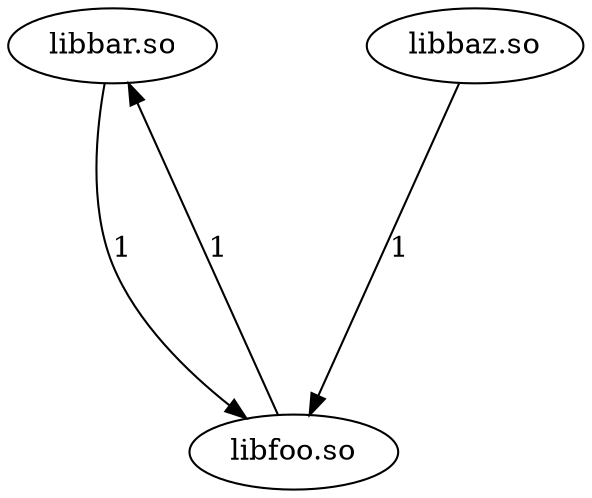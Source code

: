 strict digraph all {
	graph [fontsize=100,
		name=all,
		nodesep=1,
		overlap=scale,
		rankdir=tb,
		ranksep=2,
		splines=True
	];
	"libbar.so" -> "libfoo.so"	 [label=1,
		weight=1];
	"libfoo.so" -> "libbar.so"	 [label=1,
		weight=1];
	"libbaz.so" -> "libfoo.so"	 [label=1,
		weight=1];
}
